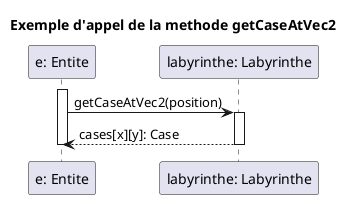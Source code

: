 @startuml
title Exemple d'appel de la methode getCaseAtVec2
participant "e: Entite" as entite
participant "labyrinthe: Labyrinthe" as laby

activate entite
entite -> laby : getCaseAtVec2(position)
activate laby
entite <-- laby : cases[x][y]: Case
deactivate laby
deactivate entite

@enduml